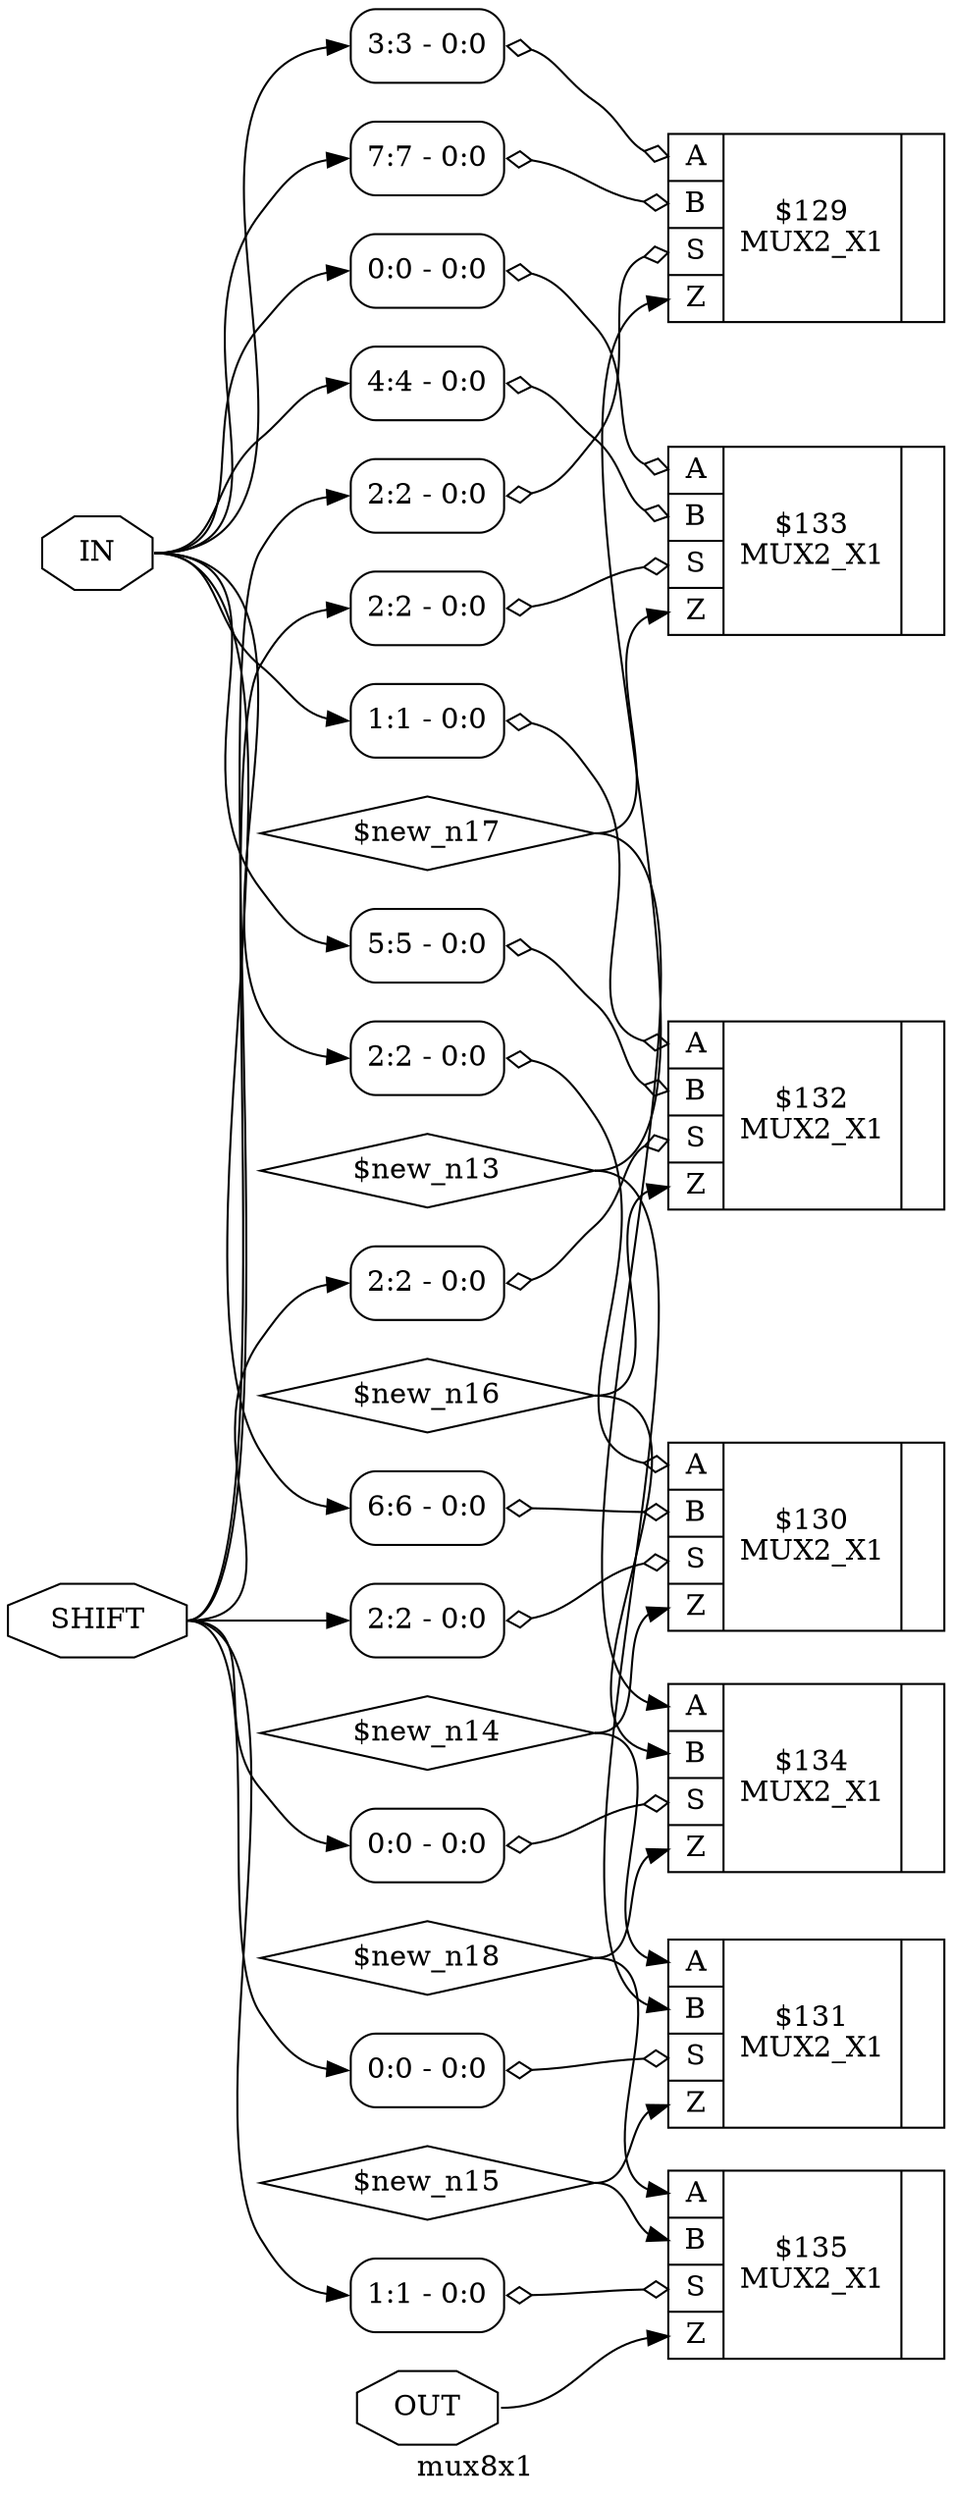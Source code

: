 digraph "mux8x1" {
label="mux8x1";
rankdir="LR";
remincross=true;
n7 [ shape=octagon, label="IN", color="black", fontcolor="black"];
n8 [ shape=octagon, label="OUT", color="black", fontcolor="black"];
n9 [ shape=octagon, label="SHIFT", color="black", fontcolor="black"];
c14 [ shape=record, label="{{<p10> A|<p11> B|<p12> S|<p13> Z}|$129\nMUX2_X1|{}}",  ];
x0 [ shape=record, style=rounded, label="<s0> 3:3 - 0:0 ", color="black", fontcolor="black" ];
x0:e -> c14:p10:w [arrowhead=odiamond, arrowtail=odiamond, dir=both, color="black", fontcolor="black", label=""];
x1 [ shape=record, style=rounded, label="<s0> 7:7 - 0:0 ", color="black", fontcolor="black" ];
x1:e -> c14:p11:w [arrowhead=odiamond, arrowtail=odiamond, dir=both, color="black", fontcolor="black", label=""];
x2 [ shape=record, style=rounded, label="<s0> 2:2 - 0:0 ", color="black", fontcolor="black" ];
x2:e -> c14:p12:w [arrowhead=odiamond, arrowtail=odiamond, dir=both, color="black", fontcolor="black", label=""];
c15 [ shape=record, label="{{<p10> A|<p11> B|<p12> S|<p13> Z}|$130\nMUX2_X1|{}}",  ];
x3 [ shape=record, style=rounded, label="<s0> 2:2 - 0:0 ", color="black", fontcolor="black" ];
x3:e -> c15:p10:w [arrowhead=odiamond, arrowtail=odiamond, dir=both, color="black", fontcolor="black", label=""];
x4 [ shape=record, style=rounded, label="<s0> 6:6 - 0:0 ", color="black", fontcolor="black" ];
x4:e -> c15:p11:w [arrowhead=odiamond, arrowtail=odiamond, dir=both, color="black", fontcolor="black", label=""];
x5 [ shape=record, style=rounded, label="<s0> 2:2 - 0:0 ", color="black", fontcolor="black" ];
x5:e -> c15:p12:w [arrowhead=odiamond, arrowtail=odiamond, dir=both, color="black", fontcolor="black", label=""];
c16 [ shape=record, label="{{<p10> A|<p11> B|<p12> S|<p13> Z}|$131\nMUX2_X1|{}}",  ];
x6 [ shape=record, style=rounded, label="<s0> 0:0 - 0:0 ", color="black", fontcolor="black" ];
x6:e -> c16:p12:w [arrowhead=odiamond, arrowtail=odiamond, dir=both, color="black", fontcolor="black", label=""];
c17 [ shape=record, label="{{<p10> A|<p11> B|<p12> S|<p13> Z}|$132\nMUX2_X1|{}}",  ];
x7 [ shape=record, style=rounded, label="<s0> 1:1 - 0:0 ", color="black", fontcolor="black" ];
x7:e -> c17:p10:w [arrowhead=odiamond, arrowtail=odiamond, dir=both, color="black", fontcolor="black", label=""];
x8 [ shape=record, style=rounded, label="<s0> 5:5 - 0:0 ", color="black", fontcolor="black" ];
x8:e -> c17:p11:w [arrowhead=odiamond, arrowtail=odiamond, dir=both, color="black", fontcolor="black", label=""];
x9 [ shape=record, style=rounded, label="<s0> 2:2 - 0:0 ", color="black", fontcolor="black" ];
x9:e -> c17:p12:w [arrowhead=odiamond, arrowtail=odiamond, dir=both, color="black", fontcolor="black", label=""];
c18 [ shape=record, label="{{<p10> A|<p11> B|<p12> S|<p13> Z}|$133\nMUX2_X1|{}}",  ];
x10 [ shape=record, style=rounded, label="<s0> 0:0 - 0:0 ", color="black", fontcolor="black" ];
x10:e -> c18:p10:w [arrowhead=odiamond, arrowtail=odiamond, dir=both, color="black", fontcolor="black", label=""];
x11 [ shape=record, style=rounded, label="<s0> 4:4 - 0:0 ", color="black", fontcolor="black" ];
x11:e -> c18:p11:w [arrowhead=odiamond, arrowtail=odiamond, dir=both, color="black", fontcolor="black", label=""];
x12 [ shape=record, style=rounded, label="<s0> 2:2 - 0:0 ", color="black", fontcolor="black" ];
x12:e -> c18:p12:w [arrowhead=odiamond, arrowtail=odiamond, dir=both, color="black", fontcolor="black", label=""];
c19 [ shape=record, label="{{<p10> A|<p11> B|<p12> S|<p13> Z}|$134\nMUX2_X1|{}}",  ];
x13 [ shape=record, style=rounded, label="<s0> 0:0 - 0:0 ", color="black", fontcolor="black" ];
x13:e -> c19:p12:w [arrowhead=odiamond, arrowtail=odiamond, dir=both, color="black", fontcolor="black", label=""];
c20 [ shape=record, label="{{<p10> A|<p11> B|<p12> S|<p13> Z}|$135\nMUX2_X1|{}}",  ];
x14 [ shape=record, style=rounded, label="<s0> 1:1 - 0:0 ", color="black", fontcolor="black" ];
x14:e -> c20:p12:w [arrowhead=odiamond, arrowtail=odiamond, dir=both, color="black", fontcolor="black", label=""];
n1 [ shape=diamond, label="$new_n13" ];
n1:e -> c14:p13:w [color="black", fontcolor="black", label=""];
n1:e -> c16:p11:w [color="black", fontcolor="black", label=""];
n2 [ shape=diamond, label="$new_n14" ];
n2:e -> c15:p13:w [color="black", fontcolor="black", label=""];
n2:e -> c16:p10:w [color="black", fontcolor="black", label=""];
n3 [ shape=diamond, label="$new_n15" ];
n3:e -> c16:p13:w [color="black", fontcolor="black", label=""];
n3:e -> c20:p11:w [color="black", fontcolor="black", label=""];
n4 [ shape=diamond, label="$new_n16" ];
n4:e -> c17:p13:w [color="black", fontcolor="black", label=""];
n4:e -> c19:p11:w [color="black", fontcolor="black", label=""];
n5 [ shape=diamond, label="$new_n17" ];
n5:e -> c18:p13:w [color="black", fontcolor="black", label=""];
n5:e -> c19:p10:w [color="black", fontcolor="black", label=""];
n6 [ shape=diamond, label="$new_n18" ];
n6:e -> c19:p13:w [color="black", fontcolor="black", label=""];
n6:e -> c20:p10:w [color="black", fontcolor="black", label=""];
n7:e -> x0:s0:w [color="black", fontcolor="black", label=""];
n7:e -> x10:s0:w [color="black", fontcolor="black", label=""];
n7:e -> x11:s0:w [color="black", fontcolor="black", label=""];
n7:e -> x1:s0:w [color="black", fontcolor="black", label=""];
n7:e -> x3:s0:w [color="black", fontcolor="black", label=""];
n7:e -> x4:s0:w [color="black", fontcolor="black", label=""];
n7:e -> x7:s0:w [color="black", fontcolor="black", label=""];
n7:e -> x8:s0:w [color="black", fontcolor="black", label=""];
n8:e -> c20:p13:w [color="black", fontcolor="black", label=""];
n9:e -> x12:s0:w [color="black", fontcolor="black", label=""];
n9:e -> x13:s0:w [color="black", fontcolor="black", label=""];
n9:e -> x14:s0:w [color="black", fontcolor="black", label=""];
n9:e -> x2:s0:w [color="black", fontcolor="black", label=""];
n9:e -> x5:s0:w [color="black", fontcolor="black", label=""];
n9:e -> x6:s0:w [color="black", fontcolor="black", label=""];
n9:e -> x9:s0:w [color="black", fontcolor="black", label=""];
}
